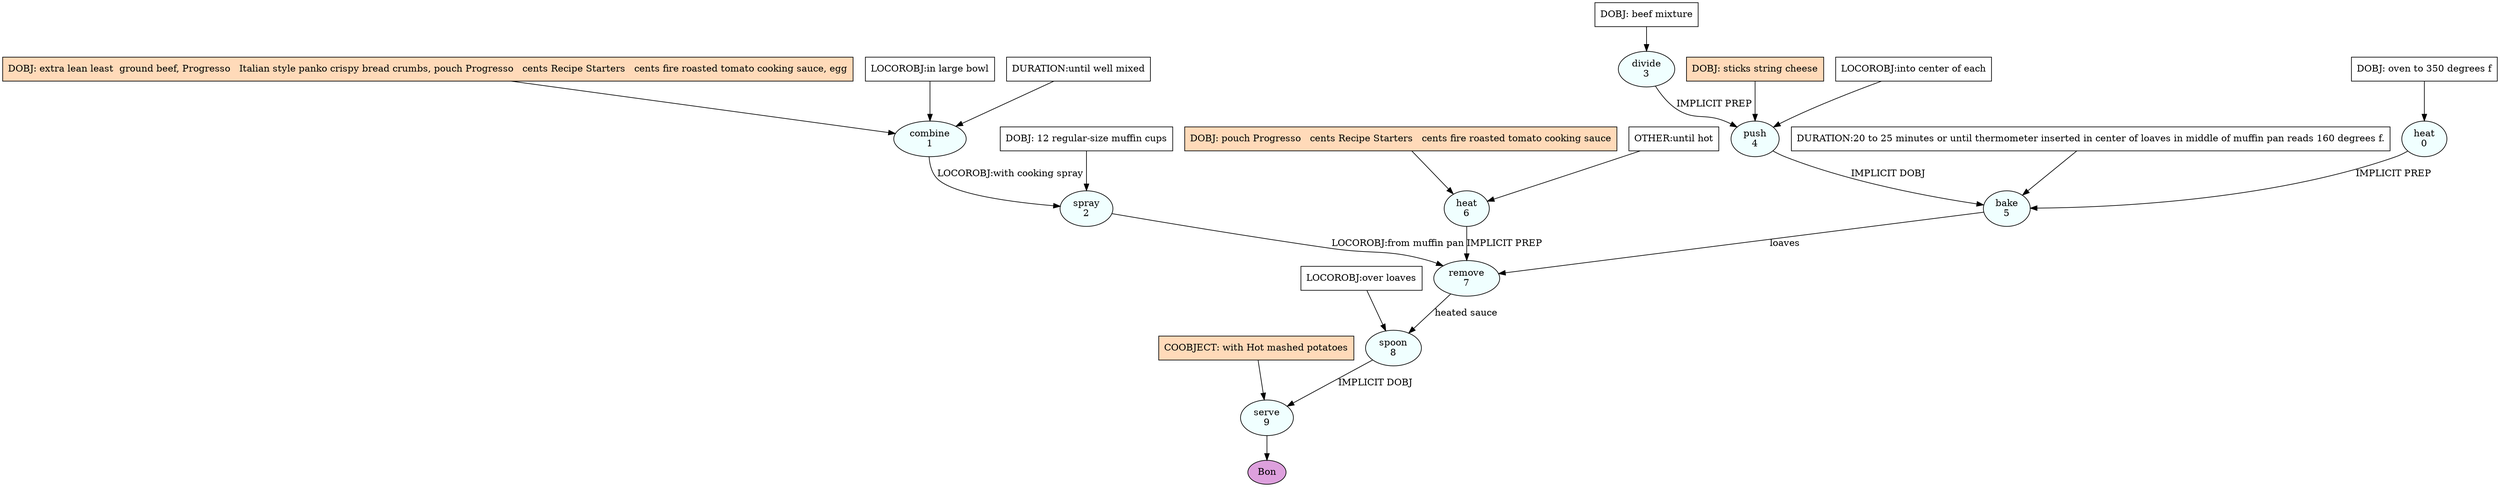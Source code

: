 digraph recipe {
E0[label="heat
0", shape=oval, style=filled, fillcolor=azure]
E1[label="combine
1", shape=oval, style=filled, fillcolor=azure]
E2[label="spray
2", shape=oval, style=filled, fillcolor=azure]
E3[label="divide
3", shape=oval, style=filled, fillcolor=azure]
E4[label="push
4", shape=oval, style=filled, fillcolor=azure]
E5[label="bake
5", shape=oval, style=filled, fillcolor=azure]
E6[label="heat
6", shape=oval, style=filled, fillcolor=azure]
E7[label="remove
7", shape=oval, style=filled, fillcolor=azure]
E8[label="spoon
8", shape=oval, style=filled, fillcolor=azure]
E9[label="serve
9", shape=oval, style=filled, fillcolor=azure]
D6[label="DOBJ: pouch Progresso   cents Recipe Starters   cents fire roasted tomato cooking sauce", shape=box, style=filled, fillcolor=peachpuff]
D6 -> E6
P6_0[label="OTHER:until hot", shape=box, style=filled, fillcolor=white]
P6_0 -> E6
D0[label="DOBJ: oven to 350 degrees f", shape=box, style=filled, fillcolor=white]
D0 -> E0
D3[label="DOBJ: beef mixture", shape=box, style=filled, fillcolor=white]
D3 -> E3
D1[label="DOBJ: extra lean least  ground beef, Progresso   Italian style panko crispy bread crumbs, pouch Progresso   cents Recipe Starters   cents fire roasted tomato cooking sauce, egg", shape=box, style=filled, fillcolor=peachpuff]
D1 -> E1
P1_0[label="LOCOROBJ:in large bowl", shape=box, style=filled, fillcolor=white]
P1_0 -> E1
P1_1[label="DURATION:until well mixed", shape=box, style=filled, fillcolor=white]
P1_1 -> E1
D2_0[label="DOBJ: 12 regular-size muffin cups", shape=box, style=filled, fillcolor=white]
D2_0 -> E2
E1 -> E2 [label="LOCOROBJ:with cooking spray"]
D4_ing[label="DOBJ: sticks string cheese", shape=box, style=filled, fillcolor=peachpuff]
D4_ing -> E4
E3 -> E4 [label="IMPLICIT PREP"]
P4_1_0[label="LOCOROBJ:into center of each", shape=box, style=filled, fillcolor=white]
P4_1_0 -> E4
E4 -> E5 [label="IMPLICIT DOBJ"]
E0 -> E5 [label="IMPLICIT PREP"]
P5_1_0[label="DURATION:20 to 25 minutes or until thermometer inserted in center of loaves in middle of muffin pan reads 160 degrees f.", shape=box, style=filled, fillcolor=white]
P5_1_0 -> E5
E5 -> E7 [label="loaves"]
E6 -> E7 [label="IMPLICIT PREP"]
E2 -> E7 [label="LOCOROBJ:from muffin pan"]
E7 -> E8 [label="heated sauce"]
P8_0_0[label="LOCOROBJ:over loaves", shape=box, style=filled, fillcolor=white]
P8_0_0 -> E8
E8 -> E9 [label="IMPLICIT DOBJ"]
P9_0_ing[label="COOBJECT: with Hot mashed potatoes", shape=box, style=filled, fillcolor=peachpuff]
P9_0_ing -> E9
EOR[label="Bon", shape=oval, style=filled, fillcolor=plum]
E9 -> EOR
}
